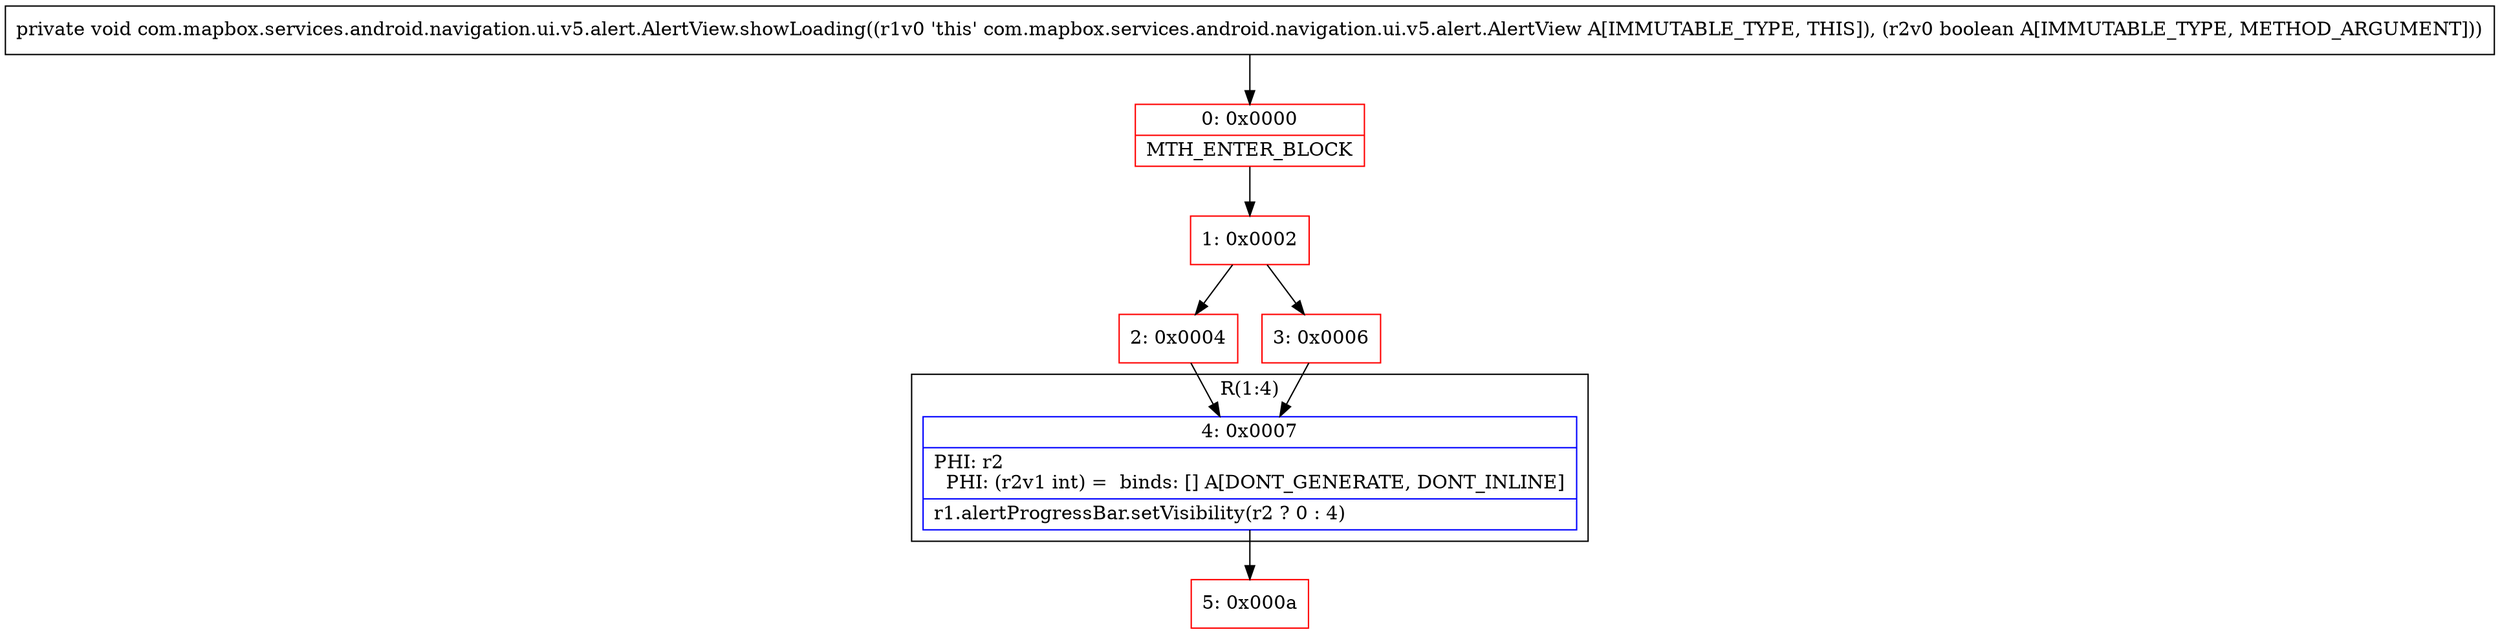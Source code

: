 digraph "CFG forcom.mapbox.services.android.navigation.ui.v5.alert.AlertView.showLoading(Z)V" {
subgraph cluster_Region_582912431 {
label = "R(1:4)";
node [shape=record,color=blue];
Node_4 [shape=record,label="{4\:\ 0x0007|PHI: r2 \l  PHI: (r2v1 int) =  binds: [] A[DONT_GENERATE, DONT_INLINE]\l|r1.alertProgressBar.setVisibility(r2 ? 0 : 4)\l}"];
}
Node_0 [shape=record,color=red,label="{0\:\ 0x0000|MTH_ENTER_BLOCK\l}"];
Node_1 [shape=record,color=red,label="{1\:\ 0x0002}"];
Node_2 [shape=record,color=red,label="{2\:\ 0x0004}"];
Node_3 [shape=record,color=red,label="{3\:\ 0x0006}"];
Node_5 [shape=record,color=red,label="{5\:\ 0x000a}"];
MethodNode[shape=record,label="{private void com.mapbox.services.android.navigation.ui.v5.alert.AlertView.showLoading((r1v0 'this' com.mapbox.services.android.navigation.ui.v5.alert.AlertView A[IMMUTABLE_TYPE, THIS]), (r2v0 boolean A[IMMUTABLE_TYPE, METHOD_ARGUMENT])) }"];
MethodNode -> Node_0;
Node_4 -> Node_5;
Node_0 -> Node_1;
Node_1 -> Node_2;
Node_1 -> Node_3;
Node_2 -> Node_4;
Node_3 -> Node_4;
}

